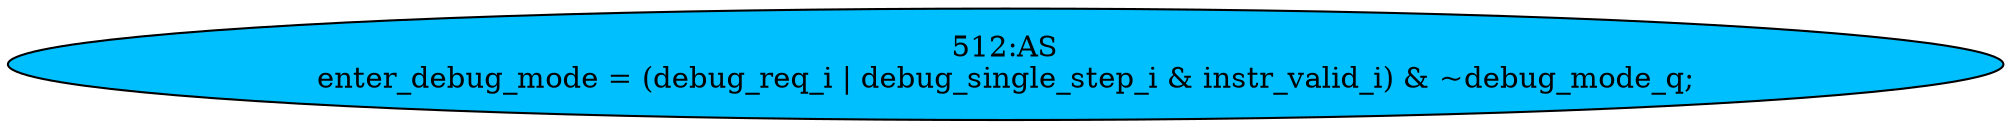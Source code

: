 strict digraph "" {
	node [label="\N"];
	"512:AS"	 [ast="<pyverilog.vparser.ast.Assign object at 0x7fefacf07c90>",
		def_var="['enter_debug_mode']",
		fillcolor=deepskyblue,
		label="512:AS
enter_debug_mode = (debug_req_i | debug_single_step_i & instr_valid_i) & ~debug_mode_q;",
		statements="[]",
		style=filled,
		typ=Assign,
		use_var="['debug_req_i', 'debug_single_step_i', 'instr_valid_i', 'debug_mode_q']"];
}
